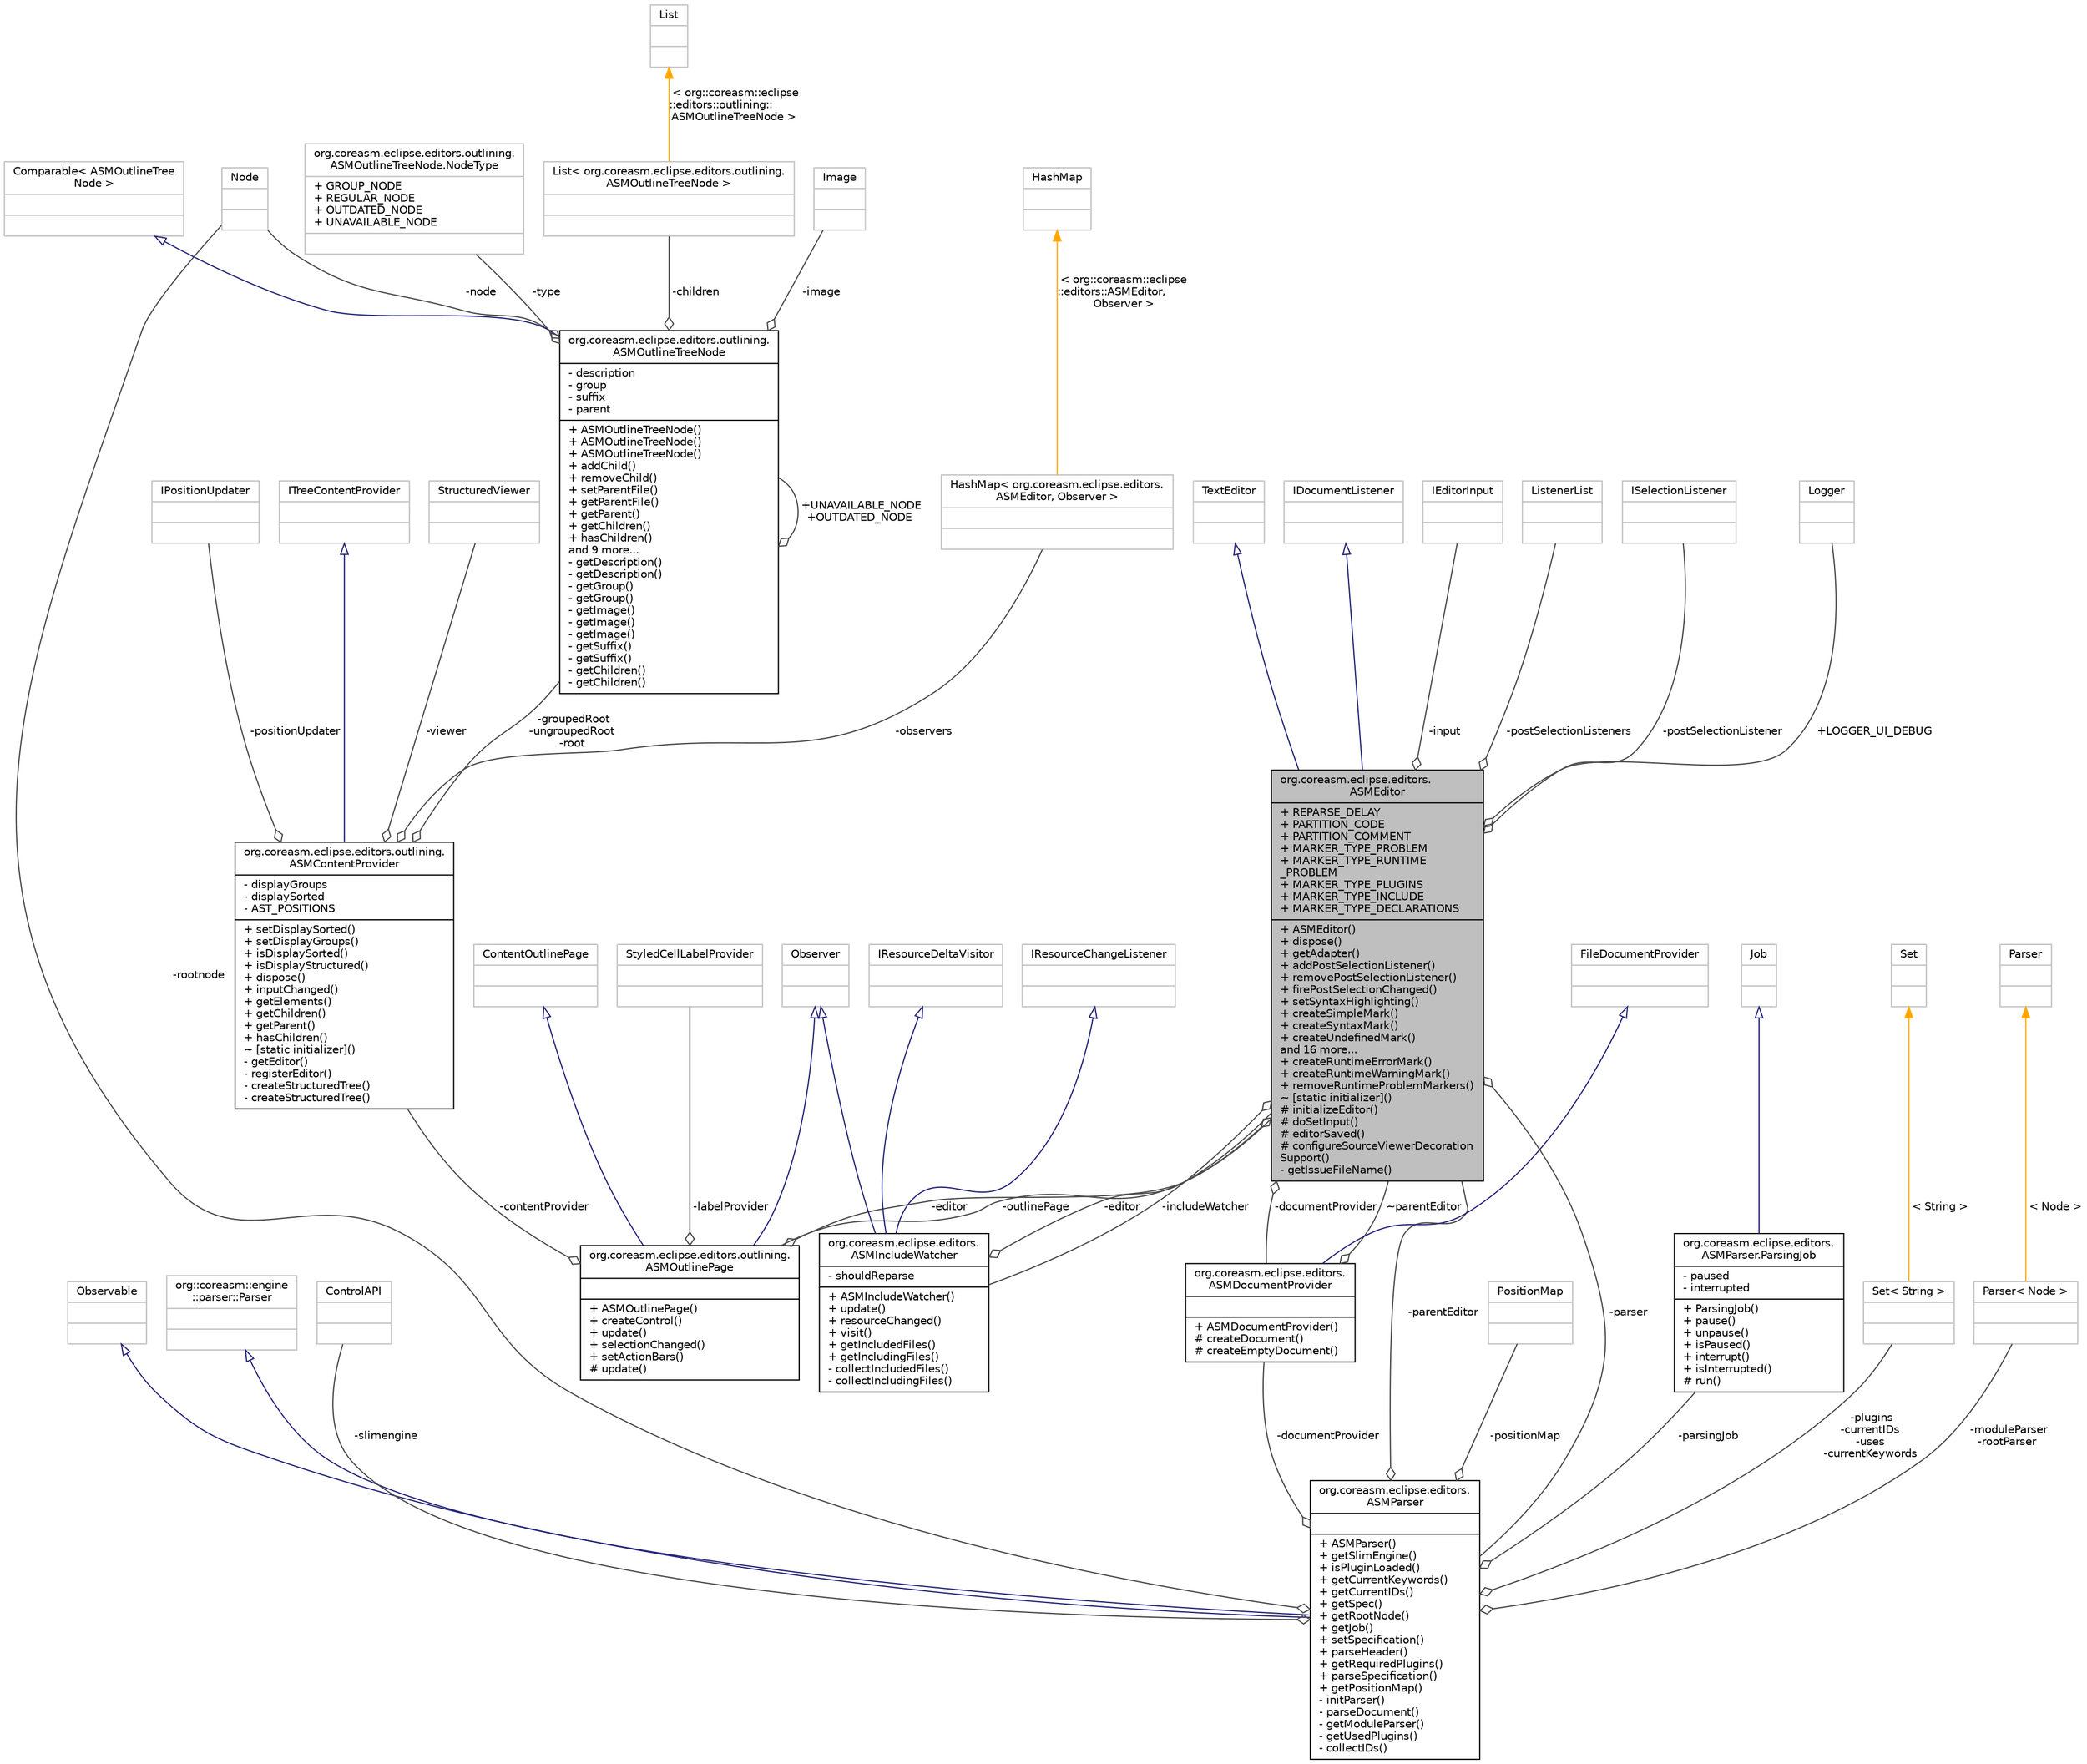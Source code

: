 digraph "org.coreasm.eclipse.editors.ASMEditor"
{
  bgcolor="transparent";
  edge [fontname="Helvetica",fontsize="10",labelfontname="Helvetica",labelfontsize="10"];
  node [fontname="Helvetica",fontsize="10",shape=record];
  Node1 [label="{org.coreasm.eclipse.editors.\lASMEditor\n|+ REPARSE_DELAY\l+ PARTITION_CODE\l+ PARTITION_COMMENT\l+ MARKER_TYPE_PROBLEM\l+ MARKER_TYPE_RUNTIME\l_PROBLEM\l+ MARKER_TYPE_PLUGINS\l+ MARKER_TYPE_INCLUDE\l+ MARKER_TYPE_DECLARATIONS\l|+ ASMEditor()\l+ dispose()\l+ getAdapter()\l+ addPostSelectionListener()\l+ removePostSelectionListener()\l+ firePostSelectionChanged()\l+ setSyntaxHighlighting()\l+ createSimpleMark()\l+ createSyntaxMark()\l+ createUndefinedMark()\land 16 more...\l+ createRuntimeErrorMark()\l+ createRuntimeWarningMark()\l+ removeRuntimeProblemMarkers()\l~ [static initializer]()\l# initializeEditor()\l# doSetInput()\l# editorSaved()\l# configureSourceViewerDecoration\lSupport()\l- getIssueFileName()\l}",height=0.2,width=0.4,color="black", fillcolor="grey75", style="filled" fontcolor="black"];
  Node2 -> Node1 [dir="back",color="midnightblue",fontsize="10",style="solid",arrowtail="onormal",fontname="Helvetica"];
  Node2 [label="{TextEditor\n||}",height=0.2,width=0.4,color="grey75"];
  Node3 -> Node1 [dir="back",color="midnightblue",fontsize="10",style="solid",arrowtail="onormal",fontname="Helvetica"];
  Node3 [label="{IDocumentListener\n||}",height=0.2,width=0.4,color="grey75"];
  Node4 -> Node1 [color="grey25",fontsize="10",style="solid",label=" -input" ,arrowhead="odiamond",fontname="Helvetica"];
  Node4 [label="{IEditorInput\n||}",height=0.2,width=0.4,color="grey75"];
  Node5 -> Node1 [color="grey25",fontsize="10",style="solid",label=" -postSelectionListeners" ,arrowhead="odiamond",fontname="Helvetica"];
  Node5 [label="{ListenerList\n||}",height=0.2,width=0.4,color="grey75"];
  Node6 -> Node1 [color="grey25",fontsize="10",style="solid",label=" -postSelectionListener" ,arrowhead="odiamond",fontname="Helvetica"];
  Node6 [label="{ISelectionListener\n||}",height=0.2,width=0.4,color="grey75"];
  Node7 -> Node1 [color="grey25",fontsize="10",style="solid",label=" -documentProvider" ,arrowhead="odiamond",fontname="Helvetica"];
  Node7 [label="{org.coreasm.eclipse.editors.\lASMDocumentProvider\n||+ ASMDocumentProvider()\l# createDocument()\l# createEmptyDocument()\l}",height=0.2,width=0.4,color="black",URL="$classorg_1_1coreasm_1_1eclipse_1_1editors_1_1ASMDocumentProvider.html",tooltip="This class is a DocumentProvider for ASMDocuments stored as files. "];
  Node8 -> Node7 [dir="back",color="midnightblue",fontsize="10",style="solid",arrowtail="onormal",fontname="Helvetica"];
  Node8 [label="{FileDocumentProvider\n||}",height=0.2,width=0.4,color="grey75"];
  Node1 -> Node7 [color="grey25",fontsize="10",style="solid",label=" ~parentEditor" ,arrowhead="odiamond",fontname="Helvetica"];
  Node9 -> Node1 [color="grey25",fontsize="10",style="solid",label=" +LOGGER_UI_DEBUG" ,arrowhead="odiamond",fontname="Helvetica"];
  Node9 [label="{Logger\n||}",height=0.2,width=0.4,color="grey75"];
  Node10 -> Node1 [color="grey25",fontsize="10",style="solid",label=" -includeWatcher" ,arrowhead="odiamond",fontname="Helvetica"];
  Node10 [label="{org.coreasm.eclipse.editors.\lASMIncludeWatcher\n|- shouldReparse\l|+ ASMIncludeWatcher()\l+ update()\l+ resourceChanged()\l+ visit()\l+ getIncludedFiles()\l+ getIncludingFiles()\l- collectIncludedFiles()\l- collectIncludingFiles()\l}",height=0.2,width=0.4,color="black",URL="$classorg_1_1coreasm_1_1eclipse_1_1editors_1_1ASMIncludeWatcher.html",tooltip="The IncludeWatcher watches included specifications. "];
  Node11 -> Node10 [dir="back",color="midnightblue",fontsize="10",style="solid",arrowtail="onormal",fontname="Helvetica"];
  Node11 [label="{Observer\n||}",height=0.2,width=0.4,color="grey75"];
  Node12 -> Node10 [dir="back",color="midnightblue",fontsize="10",style="solid",arrowtail="onormal",fontname="Helvetica"];
  Node12 [label="{IResourceChangeListener\n||}",height=0.2,width=0.4,color="grey75"];
  Node13 -> Node10 [dir="back",color="midnightblue",fontsize="10",style="solid",arrowtail="onormal",fontname="Helvetica"];
  Node13 [label="{IResourceDeltaVisitor\n||}",height=0.2,width=0.4,color="grey75"];
  Node1 -> Node10 [color="grey25",fontsize="10",style="solid",label=" -editor" ,arrowhead="odiamond",fontname="Helvetica"];
  Node14 -> Node1 [color="grey25",fontsize="10",style="solid",label=" -parser" ,arrowhead="odiamond",fontname="Helvetica"];
  Node14 [label="{org.coreasm.eclipse.editors.\lASMParser\n||+ ASMParser()\l+ getSlimEngine()\l+ isPluginLoaded()\l+ getCurrentKeywords()\l+ getCurrentIDs()\l+ getSpec()\l+ getRootNode()\l+ getJob()\l+ setSpecification()\l+ parseHeader()\l+ getRequiredPlugins()\l+ parseSpecification()\l+ getPositionMap()\l- initParser()\l- parseDocument()\l- getModuleParser()\l- getUsedPlugins()\l- collectIDs()\l}",height=0.2,width=0.4,color="black",URL="$classorg_1_1coreasm_1_1eclipse_1_1editors_1_1ASMParser.html",tooltip="This class organizes the parsing of CoreASM specifications. "];
  Node15 -> Node14 [dir="back",color="midnightblue",fontsize="10",style="solid",arrowtail="onormal",fontname="Helvetica"];
  Node15 [label="{Observable\n||}",height=0.2,width=0.4,color="grey75"];
  Node16 -> Node14 [dir="back",color="midnightblue",fontsize="10",style="solid",arrowtail="onormal",fontname="Helvetica"];
  Node16 [label="{org::coreasm::engine\l::parser::Parser\n||}",height=0.2,width=0.4,color="grey75"];
  Node17 -> Node14 [color="grey25",fontsize="10",style="solid",label=" -slimengine" ,arrowhead="odiamond",fontname="Helvetica"];
  Node17 [label="{ControlAPI\n||}",height=0.2,width=0.4,color="grey75"];
  Node18 -> Node14 [color="grey25",fontsize="10",style="solid",label=" -rootnode" ,arrowhead="odiamond",fontname="Helvetica"];
  Node18 [label="{Node\n||}",height=0.2,width=0.4,color="grey75"];
  Node7 -> Node14 [color="grey25",fontsize="10",style="solid",label=" -documentProvider" ,arrowhead="odiamond",fontname="Helvetica"];
  Node1 -> Node14 [color="grey25",fontsize="10",style="solid",label=" -parentEditor" ,arrowhead="odiamond",fontname="Helvetica"];
  Node19 -> Node14 [color="grey25",fontsize="10",style="solid",label=" -parsingJob" ,arrowhead="odiamond",fontname="Helvetica"];
  Node19 [label="{org.coreasm.eclipse.editors.\lASMParser.ParsingJob\n|- paused\l- interrupted\l|+ ParsingJob()\l+ pause()\l+ unpause()\l+ isPaused()\l+ interrupt()\l+ isInterrupted()\l# run()\l}",height=0.2,width=0.4,color="black",URL="$classorg_1_1coreasm_1_1eclipse_1_1editors_1_1ASMParser_1_1ParsingJob.html",tooltip="This class manages the running of the parser. "];
  Node20 -> Node19 [dir="back",color="midnightblue",fontsize="10",style="solid",arrowtail="onormal",fontname="Helvetica"];
  Node20 [label="{Job\n||}",height=0.2,width=0.4,color="grey75"];
  Node21 -> Node14 [color="grey25",fontsize="10",style="solid",label=" -plugins\n-currentIDs\n-uses\n-currentKeywords" ,arrowhead="odiamond",fontname="Helvetica"];
  Node21 [label="{Set\< String \>\n||}",height=0.2,width=0.4,color="grey75"];
  Node22 -> Node21 [dir="back",color="orange",fontsize="10",style="solid",label=" \< String \>" ,fontname="Helvetica"];
  Node22 [label="{Set\n||}",height=0.2,width=0.4,color="grey75"];
  Node23 -> Node14 [color="grey25",fontsize="10",style="solid",label=" -positionMap" ,arrowhead="odiamond",fontname="Helvetica"];
  Node23 [label="{PositionMap\n||}",height=0.2,width=0.4,color="grey75"];
  Node24 -> Node14 [color="grey25",fontsize="10",style="solid",label=" -moduleParser\n-rootParser" ,arrowhead="odiamond",fontname="Helvetica"];
  Node24 [label="{Parser\< Node \>\n||}",height=0.2,width=0.4,color="grey75"];
  Node25 -> Node24 [dir="back",color="orange",fontsize="10",style="solid",label=" \< Node \>" ,fontname="Helvetica"];
  Node25 [label="{Parser\n||}",height=0.2,width=0.4,color="grey75"];
  Node26 -> Node1 [color="grey25",fontsize="10",style="solid",label=" -outlinePage" ,arrowhead="odiamond",fontname="Helvetica"];
  Node26 [label="{org.coreasm.eclipse.editors.outlining.\lASMOutlinePage\n||+ ASMOutlinePage()\l+ createControl()\l+ update()\l+ selectionChanged()\l+ setActionBars()\l# update()\l}",height=0.2,width=0.4,color="black",URL="$classorg_1_1coreasm_1_1eclipse_1_1editors_1_1outlining_1_1ASMOutlinePage.html"];
  Node27 -> Node26 [dir="back",color="midnightblue",fontsize="10",style="solid",arrowtail="onormal",fontname="Helvetica"];
  Node27 [label="{ContentOutlinePage\n||}",height=0.2,width=0.4,color="grey75"];
  Node11 -> Node26 [dir="back",color="midnightblue",fontsize="10",style="solid",arrowtail="onormal",fontname="Helvetica"];
  Node1 -> Node26 [color="grey25",fontsize="10",style="solid",label=" -editor" ,arrowhead="odiamond",fontname="Helvetica"];
  Node28 -> Node26 [color="grey25",fontsize="10",style="solid",label=" -contentProvider" ,arrowhead="odiamond",fontname="Helvetica"];
  Node28 [label="{org.coreasm.eclipse.editors.outlining.\lASMContentProvider\n|- displayGroups\l- displaySorted\l- AST_POSITIONS\l|+ setDisplaySorted()\l+ setDisplayGroups()\l+ isDisplaySorted()\l+ isDisplayStructured()\l+ dispose()\l+ inputChanged()\l+ getElements()\l+ getChildren()\l+ getParent()\l+ hasChildren()\l~ [static initializer]()\l- getEditor()\l- registerEditor()\l- createStructuredTree()\l- createStructuredTree()\l}",height=0.2,width=0.4,color="black",URL="$classorg_1_1coreasm_1_1eclipse_1_1editors_1_1outlining_1_1ASMContentProvider.html"];
  Node29 -> Node28 [dir="back",color="midnightblue",fontsize="10",style="solid",arrowtail="onormal",fontname="Helvetica"];
  Node29 [label="{ITreeContentProvider\n||}",height=0.2,width=0.4,color="grey75"];
  Node30 -> Node28 [color="grey25",fontsize="10",style="solid",label=" -viewer" ,arrowhead="odiamond",fontname="Helvetica"];
  Node30 [label="{StructuredViewer\n||}",height=0.2,width=0.4,color="grey75"];
  Node31 -> Node28 [color="grey25",fontsize="10",style="solid",label=" -observers" ,arrowhead="odiamond",fontname="Helvetica"];
  Node31 [label="{HashMap\< org.coreasm.eclipse.editors.\lASMEditor, Observer \>\n||}",height=0.2,width=0.4,color="grey75"];
  Node32 -> Node31 [dir="back",color="orange",fontsize="10",style="solid",label=" \< org::coreasm::eclipse\l::editors::ASMEditor,\l Observer \>" ,fontname="Helvetica"];
  Node32 [label="{HashMap\n||}",height=0.2,width=0.4,color="grey75"];
  Node33 -> Node28 [color="grey25",fontsize="10",style="solid",label=" -groupedRoot\n-ungroupedRoot\n-root" ,arrowhead="odiamond",fontname="Helvetica"];
  Node33 [label="{org.coreasm.eclipse.editors.outlining.\lASMOutlineTreeNode\n|- description\l- group\l- suffix\l- parent\l|+ ASMOutlineTreeNode()\l+ ASMOutlineTreeNode()\l+ ASMOutlineTreeNode()\l+ addChild()\l+ removeChild()\l+ setParentFile()\l+ getParentFile()\l+ getParent()\l+ getChildren()\l+ hasChildren()\land 9 more...\l- getDescription()\l- getDescription()\l- getGroup()\l- getGroup()\l- getImage()\l- getImage()\l- getImage()\l- getSuffix()\l- getSuffix()\l- getChildren()\l- getChildren()\l}",height=0.2,width=0.4,color="black",URL="$classorg_1_1coreasm_1_1eclipse_1_1editors_1_1outlining_1_1ASMOutlineTreeNode.html"];
  Node34 -> Node33 [dir="back",color="midnightblue",fontsize="10",style="solid",arrowtail="onormal",fontname="Helvetica"];
  Node34 [label="{Comparable\< ASMOutlineTree\lNode \>\n||}",height=0.2,width=0.4,color="grey75"];
  Node35 -> Node33 [color="grey25",fontsize="10",style="solid",label=" -type" ,arrowhead="odiamond",fontname="Helvetica"];
  Node35 [label="{org.coreasm.eclipse.editors.outlining.\lASMOutlineTreeNode.NodeType\n|+ GROUP_NODE\l+ REGULAR_NODE\l+ OUTDATED_NODE\l+ UNAVAILABLE_NODE\l|}",height=0.2,width=0.4,color="grey75"];
  Node18 -> Node33 [color="grey25",fontsize="10",style="solid",label=" -node" ,arrowhead="odiamond",fontname="Helvetica"];
  Node33 -> Node33 [color="grey25",fontsize="10",style="solid",label=" +UNAVAILABLE_NODE\n+OUTDATED_NODE" ,arrowhead="odiamond",fontname="Helvetica"];
  Node36 -> Node33 [color="grey25",fontsize="10",style="solid",label=" -children" ,arrowhead="odiamond",fontname="Helvetica"];
  Node36 [label="{List\< org.coreasm.eclipse.editors.outlining.\lASMOutlineTreeNode \>\n||}",height=0.2,width=0.4,color="grey75"];
  Node37 -> Node36 [dir="back",color="orange",fontsize="10",style="solid",label=" \< org::coreasm::eclipse\l::editors::outlining::\lASMOutlineTreeNode \>" ,fontname="Helvetica"];
  Node37 [label="{List\n||}",height=0.2,width=0.4,color="grey75"];
  Node38 -> Node33 [color="grey25",fontsize="10",style="solid",label=" -image" ,arrowhead="odiamond",fontname="Helvetica"];
  Node38 [label="{Image\n||}",height=0.2,width=0.4,color="grey75"];
  Node39 -> Node28 [color="grey25",fontsize="10",style="solid",label=" -positionUpdater" ,arrowhead="odiamond",fontname="Helvetica"];
  Node39 [label="{IPositionUpdater\n||}",height=0.2,width=0.4,color="grey75"];
  Node40 -> Node26 [color="grey25",fontsize="10",style="solid",label=" -labelProvider" ,arrowhead="odiamond",fontname="Helvetica"];
  Node40 [label="{StyledCellLabelProvider\n||}",height=0.2,width=0.4,color="grey75"];
}
